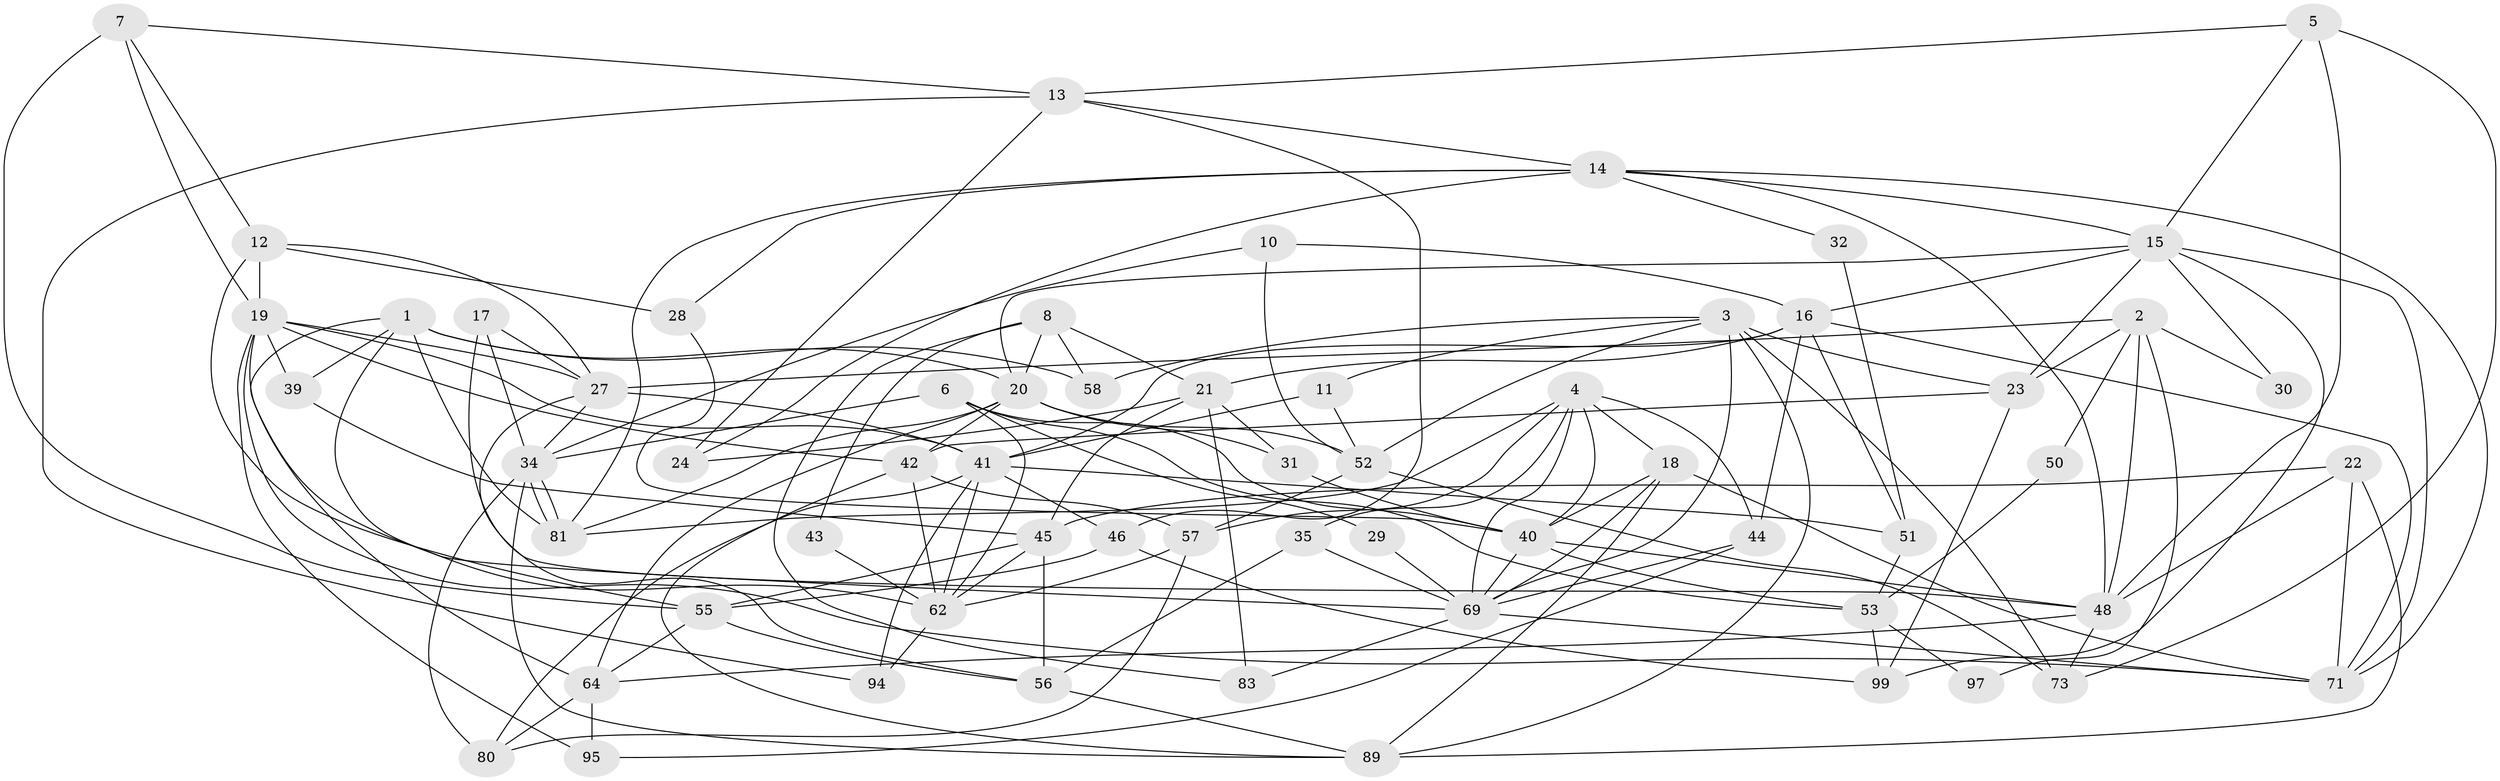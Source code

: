 // original degree distribution, {4: 0.34, 6: 0.12, 2: 0.11, 5: 0.14, 3: 0.26, 7: 0.02, 8: 0.01}
// Generated by graph-tools (version 1.1) at 2025/38/02/21/25 10:38:59]
// undirected, 61 vertices, 155 edges
graph export_dot {
graph [start="1"]
  node [color=gray90,style=filled];
  1 [super="+33"];
  2 [super="+76"];
  3 [super="+86"];
  4 [super="+88"];
  5;
  6 [super="+9"];
  7 [super="+79"];
  8 [super="+77"];
  10;
  11;
  12 [super="+87"];
  13 [super="+25"];
  14 [super="+92"];
  15 [super="+100"];
  16 [super="+47"];
  17;
  18 [super="+72"];
  19 [super="+36"];
  20 [super="+91"];
  21 [super="+66"];
  22 [super="+60"];
  23 [super="+26"];
  24;
  27 [super="+38"];
  28;
  29;
  30;
  31;
  32;
  34 [super="+37"];
  35;
  39 [super="+78"];
  40 [super="+59"];
  41 [super="+54"];
  42 [super="+49"];
  43;
  44 [super="+63"];
  45 [super="+61"];
  46;
  48 [super="+85"];
  50;
  51;
  52 [super="+96"];
  53 [super="+65"];
  55 [super="+68"];
  56 [super="+75"];
  57 [super="+98"];
  58;
  62 [super="+74"];
  64 [super="+67"];
  69 [super="+70"];
  71 [super="+82"];
  73;
  80 [super="+84"];
  81 [super="+90"];
  83;
  89 [super="+93"];
  94;
  95;
  97;
  99;
  1 -- 81;
  1 -- 58 [weight=2];
  1 -- 62;
  1 -- 64;
  1 -- 20;
  1 -- 39;
  2 -- 27;
  2 -- 97;
  2 -- 48;
  2 -- 50;
  2 -- 30;
  2 -- 23;
  3 -- 58;
  3 -- 11;
  3 -- 69;
  3 -- 89;
  3 -- 52;
  3 -- 23;
  3 -- 73;
  4 -- 35;
  4 -- 44;
  4 -- 69;
  4 -- 81;
  4 -- 40;
  4 -- 18;
  4 -- 57;
  5 -- 13;
  5 -- 73;
  5 -- 48;
  5 -- 15;
  6 -- 53;
  6 -- 29;
  6 -- 40;
  6 -- 34;
  6 -- 62;
  7 -- 13;
  7 -- 19;
  7 -- 12;
  7 -- 55;
  8 -- 43;
  8 -- 83;
  8 -- 58;
  8 -- 21;
  8 -- 20 [weight=2];
  10 -- 52;
  10 -- 16;
  10 -- 34;
  11 -- 52;
  11 -- 41;
  12 -- 28;
  12 -- 27;
  12 -- 55;
  12 -- 19;
  13 -- 24;
  13 -- 94;
  13 -- 46;
  13 -- 14;
  14 -- 32;
  14 -- 48;
  14 -- 81;
  14 -- 24;
  14 -- 28;
  14 -- 15;
  14 -- 71;
  15 -- 99;
  15 -- 30;
  15 -- 23;
  15 -- 20;
  15 -- 16;
  15 -- 71;
  16 -- 51;
  16 -- 44;
  16 -- 21;
  16 -- 41;
  16 -- 71;
  17 -- 34;
  17 -- 48;
  17 -- 27;
  18 -- 71;
  18 -- 89;
  18 -- 40;
  18 -- 69;
  19 -- 39;
  19 -- 95;
  19 -- 69;
  19 -- 41;
  19 -- 42;
  19 -- 71;
  19 -- 27;
  20 -- 52;
  20 -- 31;
  20 -- 64;
  20 -- 81;
  20 -- 42;
  21 -- 24;
  21 -- 83;
  21 -- 31;
  21 -- 45;
  22 -- 48 [weight=2];
  22 -- 45;
  22 -- 89;
  22 -- 71;
  23 -- 99;
  23 -- 42;
  27 -- 34;
  27 -- 56;
  27 -- 41;
  28 -- 40;
  29 -- 69 [weight=2];
  31 -- 40;
  32 -- 51;
  34 -- 81;
  34 -- 81;
  34 -- 89;
  34 -- 80;
  35 -- 69;
  35 -- 56;
  39 -- 45;
  40 -- 69;
  40 -- 48;
  40 -- 53;
  41 -- 80;
  41 -- 46;
  41 -- 51;
  41 -- 62;
  41 -- 94;
  42 -- 89;
  42 -- 62;
  42 -- 57;
  43 -- 62;
  44 -- 69;
  44 -- 95;
  45 -- 55;
  45 -- 56;
  45 -- 62;
  46 -- 99;
  46 -- 55;
  48 -- 73;
  48 -- 64;
  50 -- 53;
  51 -- 53;
  52 -- 73;
  52 -- 57;
  53 -- 97;
  53 -- 99;
  55 -- 56;
  55 -- 64;
  56 -- 89;
  57 -- 62;
  57 -- 80;
  62 -- 94;
  64 -- 95;
  64 -- 80;
  69 -- 83;
  69 -- 71;
}
